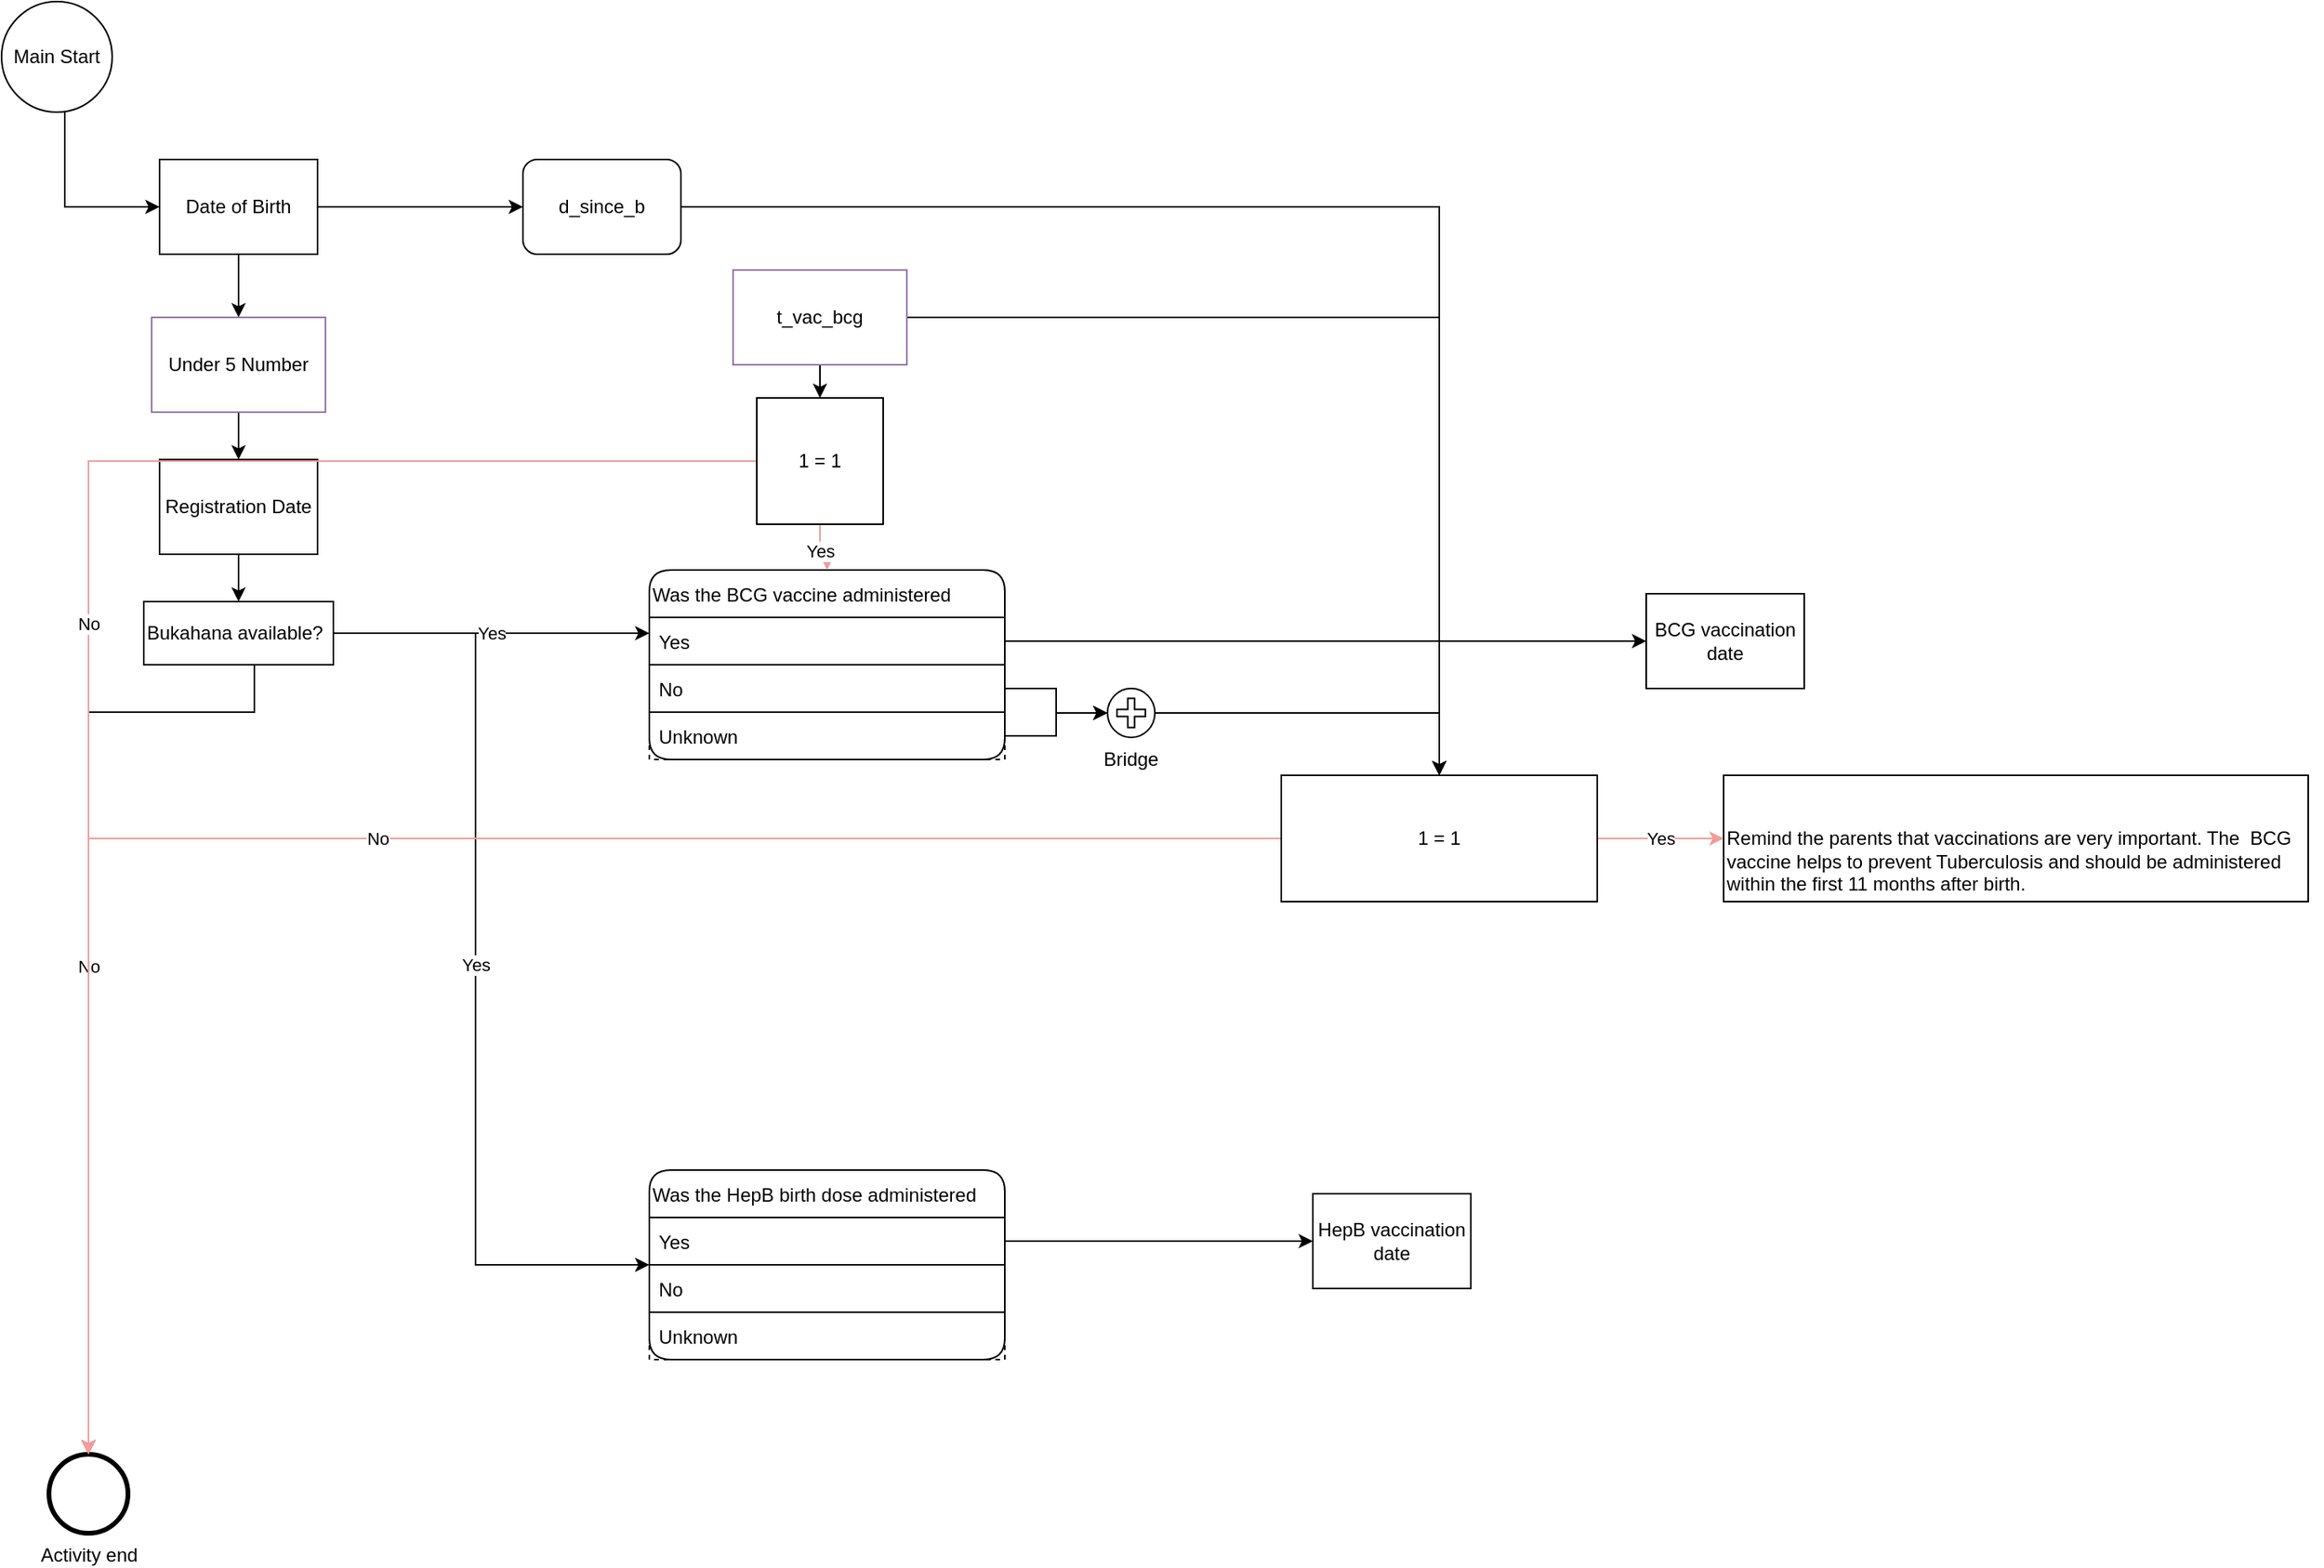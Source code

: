<mxfile version="27.1.6">
  <diagram name="Page-1" id="VAMlcWt9ZfQsrERwl7G1">
    <mxGraphModel dx="1617" dy="937" grid="1" gridSize="10" guides="1" tooltips="1" connect="1" arrows="1" fold="1" page="1" pageScale="1" pageWidth="827" pageHeight="1169" math="0" shadow="0">
      <root>
        <mxCell id="0" />
        <mxCell id="1" parent="0" />
        <mxCell id="uKV6401G0jy6ZUsrKqNN-36" style="edgeStyle=orthogonalEdgeStyle;rounded=0;orthogonalLoop=1;jettySize=auto;html=1;" parent="1" source="uKV6401G0jy6ZUsrKqNN-37" target="uKV6401G0jy6ZUsrKqNN-40" edge="1">
          <mxGeometry relative="1" as="geometry">
            <Array as="points">
              <mxPoint x="240" y="410" />
            </Array>
          </mxGeometry>
        </mxCell>
        <object label="Main Start" odk_type="start" form_id="questionaire" name="s_" id="uKV6401G0jy6ZUsrKqNN-37">
          <mxCell style="ellipse;whiteSpace=wrap;html=1;aspect=fixed;fontColor=default;" parent="1" vertex="1">
            <mxGeometry x="200" y="280" width="70" height="70" as="geometry" />
          </mxCell>
        </object>
        <mxCell id="uKV6401G0jy6ZUsrKqNN-38" style="edgeStyle=orthogonalEdgeStyle;rounded=0;orthogonalLoop=1;jettySize=auto;html=1;" parent="1" source="uKV6401G0jy6ZUsrKqNN-40" target="uKV6401G0jy6ZUsrKqNN-42" edge="1">
          <mxGeometry relative="1" as="geometry" />
        </mxCell>
        <mxCell id="uKV6401G0jy6ZUsrKqNN-74" style="edgeStyle=orthogonalEdgeStyle;rounded=0;orthogonalLoop=1;jettySize=auto;html=1;" parent="1" source="uKV6401G0jy6ZUsrKqNN-40" target="uKV6401G0jy6ZUsrKqNN-73" edge="1">
          <mxGeometry relative="1" as="geometry" />
        </mxCell>
        <object label="&lt;div&gt;Date of Birth&lt;/div&gt;" odk_type="date" name="date_of_birth" id="uKV6401G0jy6ZUsrKqNN-40">
          <mxCell style="shape=mxgraph.bpmn.task2;whiteSpace=wrap;html=1;fixedSize=1;points=[[0.25,0,0],[0.5,0,0],[0.75,0,0],[1,0.25,0],[1,0.5,0],[1,0.75,0],[0.75,1,0],[0.5,1,0],[0.25,1,0],[0,0.75,0],[0,0.5,0],[0,0.25,0]];rectStyle=rounded;size=10;container=1;expand=0;collapsible=0;taskMarker=user;fillColor=none;" parent="1" vertex="1">
            <mxGeometry x="300" y="380" width="100" height="60" as="geometry" />
          </mxCell>
        </object>
        <mxCell id="uKV6401G0jy6ZUsrKqNN-41" style="edgeStyle=orthogonalEdgeStyle;rounded=0;orthogonalLoop=1;jettySize=auto;html=1;" parent="1" source="uKV6401G0jy6ZUsrKqNN-42" target="uKV6401G0jy6ZUsrKqNN-44" edge="1">
          <mxGeometry relative="1" as="geometry" />
        </mxCell>
        <object label="&lt;div&gt;Under 5 Number&lt;/div&gt;" odk_type="text" name="t_" id="uKV6401G0jy6ZUsrKqNN-42">
          <mxCell style="shape=mxgraph.bpmn.task2;whiteSpace=wrap;html=1;fixedSize=1;points=[[0.25,0,0],[0.5,0,0],[0.75,0,0],[1,0.25,0],[1,0.5,0],[1,0.75,0],[0.75,1,0],[0.5,1,0],[0.25,1,0],[0,0.75,0],[0,0.5,0],[0,0.25,0]];rectStyle=rounded;size=10;container=1;expand=0;collapsible=0;taskMarker=user;fillColor=none;strokeColor=#9673a6;" parent="1" vertex="1">
            <mxGeometry x="295" y="480" width="110" height="60" as="geometry" />
          </mxCell>
        </object>
        <mxCell id="uKV6401G0jy6ZUsrKqNN-43" style="edgeStyle=orthogonalEdgeStyle;rounded=0;orthogonalLoop=1;jettySize=auto;html=1;" parent="1" source="uKV6401G0jy6ZUsrKqNN-44" target="uKV6401G0jy6ZUsrKqNN-47" edge="1">
          <mxGeometry relative="1" as="geometry" />
        </mxCell>
        <object label="&lt;div&gt;Registration Date&lt;/div&gt;" odk_type="date" name="d_" id="uKV6401G0jy6ZUsrKqNN-44">
          <mxCell style="shape=mxgraph.bpmn.task2;whiteSpace=wrap;html=1;fixedSize=1;points=[[0.25,0,0],[0.5,0,0],[0.75,0,0],[1,0.25,0],[1,0.5,0],[1,0.75,0],[0.75,1,0],[0.5,1,0],[0.25,1,0],[0,0.75,0],[0,0.5,0],[0,0.25,0]];rectStyle=rounded;size=10;container=1;expand=0;collapsible=0;taskMarker=user;fillColor=none;" parent="1" vertex="1">
            <mxGeometry x="300" y="570" width="100" height="60" as="geometry" />
          </mxCell>
        </object>
        <mxCell id="uKV6401G0jy6ZUsrKqNN-45" value="Yes" style="edgeStyle=orthogonalEdgeStyle;rounded=0;orthogonalLoop=1;jettySize=auto;html=1;strokeColor=#000000;fillColor=#F8CECC;" parent="1" source="uKV6401G0jy6ZUsrKqNN-47" target="uKV6401G0jy6ZUsrKqNN-49" edge="1">
          <mxGeometry relative="1" as="geometry">
            <mxPoint x="500" y="680" as="targetPoint" />
            <Array as="points">
              <mxPoint x="560" y="680" />
              <mxPoint x="560" y="680" />
            </Array>
          </mxGeometry>
        </mxCell>
        <mxCell id="uKV6401G0jy6ZUsrKqNN-46" value="No" style="edgeStyle=orthogonalEdgeStyle;rounded=0;orthogonalLoop=1;jettySize=auto;html=1;strokeColor=#000000;fillColor=#F8CECC;" parent="1" source="uKV6401G0jy6ZUsrKqNN-47" target="uKV6401G0jy6ZUsrKqNN-48" edge="1">
          <mxGeometry x="-0.022" relative="1" as="geometry">
            <mxPoint x="360" y="730" as="targetPoint" />
            <Array as="points">
              <mxPoint x="360" y="730" />
              <mxPoint x="255" y="730" />
            </Array>
            <mxPoint as="offset" />
          </mxGeometry>
        </mxCell>
        <UserObject label="Bukahana available?" name="ask_" odk_type="select_one yesno" id="uKV6401G0jy6ZUsrKqNN-47">
          <mxCell style="html=1;whiteSpace=wrap;fillColor=none;rounded=0;strokeColor=default;align=left;points=[[0.25,0,0],[0.5,0,0],[0.75,0,0],[1,0.25,0],[1,0.5,0],[1,0.75,0],[0.75,1,0],[0.5,1,0],[0.25,1,0],[0,0.75,0],[0,0.5,0],[0,0.25,0]];shape=mxgraph.bpmn.task2;rectStyle=rounded;size=10;container=1;expand=0;collapsible=0;taskMarker=abstract;" parent="1" vertex="1">
            <mxGeometry x="290" y="660" width="120" height="40" as="geometry" />
          </mxCell>
        </UserObject>
        <object label="Activity end" name="next_" odk_type="activity_end" id="uKV6401G0jy6ZUsrKqNN-48">
          <mxCell style="points=[[0.145,0.145,0],[0.5,0,0],[0.855,0.145,0],[1,0.5,0],[0.855,0.855,0],[0.5,1,0],[0.145,0.855,0],[0,0.5,0]];shape=mxgraph.bpmn.event;html=1;verticalLabelPosition=bottom;labelBackgroundColor=#ffffff;verticalAlign=top;align=center;perimeter=ellipsePerimeter;outlineConnect=0;aspect=fixed;outline=end;symbol=terminate2;strokeColor=default;" parent="1" vertex="1">
            <mxGeometry x="230" y="1200" width="50" height="50" as="geometry" />
          </mxCell>
        </object>
        <UserObject label="Was the BCG vaccine administered" name="select_" odk_type="select_one" filter="" id="uKV6401G0jy6ZUsrKqNN-49">
          <mxCell style="swimlane;fontStyle=0;childLayout=stackLayout;horizontal=1;startSize=30;horizontalStack=0;resizeParent=1;resizeParentMax=0;resizeLast=0;collapsible=0;marginBottom=0;fontColor=#000000;rounded=1;fillColor=none;strokeColor=default;align=left;" parent="1" vertex="1">
            <mxGeometry x="610" y="640" width="225" height="120" as="geometry" />
          </mxCell>
        </UserObject>
        <UserObject label="Yes" name="opt_1" odk_type="select_option" id="uKV6401G0jy6ZUsrKqNN-50">
          <mxCell style="text;strokeColor=default;fillColor=none;align=left;verticalAlign=middle;spacingLeft=4;spacingRight=4;overflow=hidden;points=[[0,0.5],[1,0.5]];portConstraint=eastwest;rotatable=0;fontColor=#000000;rounded=0;dashed=1;" parent="uKV6401G0jy6ZUsrKqNN-49" vertex="1">
            <mxGeometry y="30" width="225" height="30" as="geometry" />
          </mxCell>
        </UserObject>
        <UserObject label="No" name="opt_2" odk_type="select_option" id="uKV6401G0jy6ZUsrKqNN-51">
          <mxCell style="text;strokeColor=default;fillColor=none;align=left;verticalAlign=middle;spacingLeft=4;spacingRight=4;overflow=hidden;points=[[0,0.5],[1,0.5]];portConstraint=eastwest;rotatable=0;fontColor=#000000;rounded=0;dashed=1;" parent="uKV6401G0jy6ZUsrKqNN-49" vertex="1">
            <mxGeometry y="60" width="225" height="30" as="geometry" />
          </mxCell>
        </UserObject>
        <UserObject label="Unknown" name="opt_3" odk_type="select_option" id="uKV6401G0jy6ZUsrKqNN-52">
          <mxCell style="text;strokeColor=default;fillColor=none;align=left;verticalAlign=middle;spacingLeft=4;spacingRight=4;overflow=hidden;points=[[0,0.5],[1,0.5]];portConstraint=eastwest;rotatable=0;fontColor=#000000;rounded=0;dashed=1;" parent="uKV6401G0jy6ZUsrKqNN-49" vertex="1">
            <mxGeometry y="90" width="225" height="30" as="geometry" />
          </mxCell>
        </UserObject>
        <UserObject label="Was the HepB birth dose administered" name="select_" odk_type="select_one" filter="" id="uKV6401G0jy6ZUsrKqNN-53">
          <mxCell style="swimlane;fontStyle=0;childLayout=stackLayout;horizontal=1;startSize=30;horizontalStack=0;resizeParent=1;resizeParentMax=0;resizeLast=0;collapsible=0;marginBottom=0;fontColor=#000000;rounded=1;fillColor=none;strokeColor=default;align=left;" parent="1" vertex="1">
            <mxGeometry x="610" y="1020" width="225" height="120" as="geometry" />
          </mxCell>
        </UserObject>
        <UserObject label="Yes" name="opt_1" odk_type="select_option" id="uKV6401G0jy6ZUsrKqNN-54">
          <mxCell style="text;strokeColor=default;fillColor=none;align=left;verticalAlign=middle;spacingLeft=4;spacingRight=4;overflow=hidden;points=[[0,0.5],[1,0.5]];portConstraint=eastwest;rotatable=0;fontColor=#000000;rounded=0;dashed=1;" parent="uKV6401G0jy6ZUsrKqNN-53" vertex="1">
            <mxGeometry y="30" width="225" height="30" as="geometry" />
          </mxCell>
        </UserObject>
        <UserObject label="No" name="opt_2" odk_type="select_option" id="uKV6401G0jy6ZUsrKqNN-55">
          <mxCell style="text;strokeColor=default;fillColor=none;align=left;verticalAlign=middle;spacingLeft=4;spacingRight=4;overflow=hidden;points=[[0,0.5],[1,0.5]];portConstraint=eastwest;rotatable=0;fontColor=#000000;rounded=0;dashed=1;" parent="uKV6401G0jy6ZUsrKqNN-53" vertex="1">
            <mxGeometry y="60" width="225" height="30" as="geometry" />
          </mxCell>
        </UserObject>
        <UserObject label="Unknown" name="opt_3" odk_type="select_option" id="uKV6401G0jy6ZUsrKqNN-56">
          <mxCell style="text;strokeColor=default;fillColor=none;align=left;verticalAlign=middle;spacingLeft=4;spacingRight=4;overflow=hidden;points=[[0,0.5],[1,0.5]];portConstraint=eastwest;rotatable=0;fontColor=#000000;rounded=0;dashed=1;" parent="uKV6401G0jy6ZUsrKqNN-53" vertex="1">
            <mxGeometry y="90" width="225" height="30" as="geometry" />
          </mxCell>
        </UserObject>
        <object label="&lt;div&gt;BCG vaccination date&lt;/div&gt;" odk_type="date" name="d_" constraint="${date_of_birth} &lt;= .  and . &lt;= today()" constraint_message="date cannot be in the future" id="uKV6401G0jy6ZUsrKqNN-57">
          <mxCell style="shape=mxgraph.bpmn.task2;whiteSpace=wrap;html=1;fixedSize=1;points=[[0.25,0,0],[0.5,0,0],[0.75,0,0],[1,0.25,0],[1,0.5,0],[1,0.75,0],[0.75,1,0],[0.5,1,0],[0.25,1,0],[0,0.75,0],[0,0.5,0],[0,0.25,0]];rectStyle=rounded;size=10;container=1;expand=0;collapsible=0;taskMarker=user;fillColor=none;" parent="1" vertex="1">
            <mxGeometry x="1241" y="655" width="100" height="60" as="geometry" />
          </mxCell>
        </object>
        <mxCell id="uKV6401G0jy6ZUsrKqNN-58" style="edgeStyle=orthogonalEdgeStyle;rounded=0;orthogonalLoop=1;jettySize=auto;html=1;" parent="1" source="uKV6401G0jy6ZUsrKqNN-50" target="uKV6401G0jy6ZUsrKqNN-57" edge="1">
          <mxGeometry relative="1" as="geometry" />
        </mxCell>
        <object label="HepB vaccination date" odk_type="date" name="d_" id="uKV6401G0jy6ZUsrKqNN-59">
          <mxCell style="shape=mxgraph.bpmn.task2;whiteSpace=wrap;html=1;fixedSize=1;points=[[0.25,0,0],[0.5,0,0],[0.75,0,0],[1,0.25,0],[1,0.5,0],[1,0.75,0],[0.75,1,0],[0.5,1,0],[0.25,1,0],[0,0.75,0],[0,0.5,0],[0,0.25,0]];rectStyle=rounded;size=10;container=1;expand=0;collapsible=0;taskMarker=user;fillColor=none;" parent="1" vertex="1">
            <mxGeometry x="1030" y="1035" width="100" height="60" as="geometry" />
          </mxCell>
        </object>
        <mxCell id="uKV6401G0jy6ZUsrKqNN-60" style="edgeStyle=orthogonalEdgeStyle;rounded=0;orthogonalLoop=1;jettySize=auto;html=1;" parent="1" source="uKV6401G0jy6ZUsrKqNN-54" target="uKV6401G0jy6ZUsrKqNN-59" edge="1">
          <mxGeometry relative="1" as="geometry" />
        </mxCell>
        <mxCell id="uKV6401G0jy6ZUsrKqNN-61" value="Yes" style="edgeStyle=orthogonalEdgeStyle;rounded=0;orthogonalLoop=1;jettySize=auto;html=1;strokeColor=#000000;fillColor=#F8CECC;" parent="1" source="uKV6401G0jy6ZUsrKqNN-47" target="uKV6401G0jy6ZUsrKqNN-53" edge="1">
          <mxGeometry relative="1" as="geometry">
            <mxPoint x="740" y="960" as="targetPoint" />
            <mxPoint x="500" y="1010" as="sourcePoint" />
            <Array as="points">
              <mxPoint x="500" y="680" />
              <mxPoint x="500" y="1080" />
            </Array>
          </mxGeometry>
        </mxCell>
        <mxCell id="uKV6401G0jy6ZUsrKqNN-78" style="edgeStyle=orthogonalEdgeStyle;rounded=0;orthogonalLoop=1;jettySize=auto;html=1;" parent="1" source="uKV6401G0jy6ZUsrKqNN-65" target="uKV6401G0jy6ZUsrKqNN-77" edge="1">
          <mxGeometry relative="1" as="geometry" />
        </mxCell>
        <object label="Bridge" odk_type="bridge" id="uKV6401G0jy6ZUsrKqNN-65">
          <mxCell style="shape=mxgraph.bpmn.event;whiteSpace=wrap;html=1;backgroundOutline=1;points=[[0.145,0.145,0],[0.5,0,0],[0.855,0.145,0],[1,0.5,0],[0.855,0.855,0],[0.5,1,0],[0.145,0.855,0],[0,0.5,0]];verticalLabelPosition=bottom;labelBackgroundColor=#ffffff;verticalAlign=top;perimeter=ellipsePerimeter;outlineConnect=0;aspect=fixed;outline=eventInt;symbol=parallelMultiple;" parent="1" vertex="1">
            <mxGeometry x="900" y="715" width="30" height="31" as="geometry" />
          </mxCell>
        </object>
        <mxCell id="uKV6401G0jy6ZUsrKqNN-71" style="edgeStyle=orthogonalEdgeStyle;rounded=0;orthogonalLoop=1;jettySize=auto;html=1;" parent="1" source="uKV6401G0jy6ZUsrKqNN-52" target="uKV6401G0jy6ZUsrKqNN-65" edge="1">
          <mxGeometry relative="1" as="geometry" />
        </mxCell>
        <mxCell id="uKV6401G0jy6ZUsrKqNN-72" style="edgeStyle=orthogonalEdgeStyle;rounded=0;orthogonalLoop=1;jettySize=auto;html=1;" parent="1" source="uKV6401G0jy6ZUsrKqNN-51" target="uKV6401G0jy6ZUsrKqNN-65" edge="1">
          <mxGeometry relative="1" as="geometry" />
        </mxCell>
        <mxCell id="uKV6401G0jy6ZUsrKqNN-79" style="edgeStyle=orthogonalEdgeStyle;rounded=0;orthogonalLoop=1;jettySize=auto;html=1;" parent="1" source="uKV6401G0jy6ZUsrKqNN-73" target="uKV6401G0jy6ZUsrKqNN-77" edge="1">
          <mxGeometry relative="1" as="geometry" />
        </mxCell>
        <object label="&lt;div&gt;d_since_b&lt;/div&gt;" odk_type="calculate" name="d_" id="uKV6401G0jy6ZUsrKqNN-73">
          <mxCell style="rounded=1;whiteSpace=wrap;html=1;fillColor=none;strokeColor=default;points=[[0.25,0,0],[0.5,0,0],[0.75,0,0],[1,0.25,0],[1,0.5,0],[1,0.75,0],[0.75,1,0],[0.5,1,0],[0.25,1,0],[0,0.75,0],[0,0.5,0],[0,0.25,0]];shape=mxgraph.bpmn.task2;rectStyle=rounded;size=10;container=1;expand=0;collapsible=0;taskMarker=script;" parent="1" vertex="1">
            <mxGeometry x="530" y="380" width="100" height="60" as="geometry" />
          </mxCell>
        </object>
        <mxCell id="uKV6401G0jy6ZUsrKqNN-75" value="Yes" style="edgeStyle=orthogonalEdgeStyle;rounded=0;orthogonalLoop=1;jettySize=auto;html=1;strokeColor=#F19C99;fillColor=#F8CECC;" parent="1" source="uKV6401G0jy6ZUsrKqNN-77" target="uKV6401G0jy6ZUsrKqNN-80" edge="1">
          <mxGeometry relative="1" as="geometry">
            <mxPoint x="1130" y="810" as="targetPoint" />
          </mxGeometry>
        </mxCell>
        <mxCell id="uKV6401G0jy6ZUsrKqNN-76" value="No" style="edgeStyle=orthogonalEdgeStyle;rounded=0;orthogonalLoop=1;jettySize=auto;html=1;strokeColor=#F19C99;fillColor=#F8CECC;" parent="1" source="uKV6401G0jy6ZUsrKqNN-77" edge="1" target="uKV6401G0jy6ZUsrKqNN-48">
          <mxGeometry relative="1" as="geometry">
            <mxPoint x="960" y="810" as="targetPoint" />
          </mxGeometry>
        </mxCell>
        <UserObject label="1 = 1" name="r_" odk_type="rhombus" reference="" id="uKV6401G0jy6ZUsrKqNN-77">
          <mxCell style="whiteSpace=wrap;html=1;rounded=0;strokeColor=default;fillColor=none;points=[[0.25,0,0],[0.5,0,0],[0.75,0,0],[1,0.25,0],[1,0.5,0],[1,0.75,0],[0.75,1,0],[0.5,1,0],[0.25,1,0],[0,0.75,0],[0,0.5,0],[0,0.25,0]];shape=mxgraph.bpmn.task2;rectStyle=rounded;size=10;container=1;expand=0;collapsible=0;taskMarker=businessRule;" parent="1" vertex="1">
            <mxGeometry x="1010" y="770" width="200" height="80" as="geometry" />
          </mxCell>
        </UserObject>
        <object label="&lt;br&gt;&lt;br&gt;&lt;table width=&quot;377&quot; cellspacing=&quot;0&quot; cellpadding=&quot;0&quot; border=&quot;0&quot;&gt;&lt;colgroup&gt;&lt;col width=&quot;377&quot;&gt;&lt;/colgroup&gt;&lt;tbody&gt;&lt;tr height=&quot;20&quot;&gt;  &lt;td style=&quot;height:15.0pt;width:283pt&quot; width=&quot;377&quot; class=&quot;xl91&quot; height=&quot;20&quot;&gt;Remind the parents that vaccinations are very important. The&amp;nbsp; BCG vaccine helps to prevent Tuberculosis and should be administered within the first 11 months after birth.&amp;nbsp;&lt;/td&gt;&lt;/tr&gt;&lt;/tbody&gt;&lt;/table&gt;" odk_type="note" name="label_" id="uKV6401G0jy6ZUsrKqNN-80">
          <mxCell style="rounded=0;whiteSpace=wrap;html=1;align=left;fillColor=none;fontSize=12;strokeColor=default;points=[[0.25,0,0],[0.5,0,0],[0.75,0,0],[1,0.25,0],[1,0.5,0],[1,0.75,0],[0.75,1,0],[0.5,1,0],[0.25,1,0],[0,0.75,0],[0,0.5,0],[0,0.25,0]];shape=mxgraph.bpmn.task2;rectStyle=rounded;size=10;container=1;expand=0;collapsible=0;taskMarker=send;" parent="1" vertex="1">
            <mxGeometry x="1290" y="770" width="370" height="80" as="geometry" />
          </mxCell>
        </object>
        <mxCell id="eObNLl0OWFTAh-jxPU2k-9" style="edgeStyle=orthogonalEdgeStyle;rounded=0;orthogonalLoop=1;jettySize=auto;html=1;" edge="1" parent="1" source="eObNLl0OWFTAh-jxPU2k-6" target="uKV6401G0jy6ZUsrKqNN-77">
          <mxGeometry relative="1" as="geometry" />
        </mxCell>
        <mxCell id="eObNLl0OWFTAh-jxPU2k-13" style="edgeStyle=orthogonalEdgeStyle;rounded=0;orthogonalLoop=1;jettySize=auto;html=1;" edge="1" parent="1" source="eObNLl0OWFTAh-jxPU2k-6" target="eObNLl0OWFTAh-jxPU2k-12">
          <mxGeometry relative="1" as="geometry" />
        </mxCell>
        <object label="&lt;div&gt;t_vac_bcg&lt;/div&gt;" odk_type="text" name="t_" id="eObNLl0OWFTAh-jxPU2k-6">
          <mxCell style="shape=mxgraph.bpmn.task2;whiteSpace=wrap;html=1;fixedSize=1;points=[[0.25,0,0],[0.5,0,0],[0.75,0,0],[1,0.25,0],[1,0.5,0],[1,0.75,0],[0.75,1,0],[0.5,1,0],[0.25,1,0],[0,0.75,0],[0,0.5,0],[0,0.25,0]];rectStyle=rounded;size=10;container=1;expand=0;collapsible=0;taskMarker=user;fillColor=none;strokeColor=#9673a6;" vertex="1" parent="1">
            <mxGeometry x="663" y="450" width="110" height="60" as="geometry" />
          </mxCell>
        </object>
        <mxCell id="eObNLl0OWFTAh-jxPU2k-10" value="Yes" style="edgeStyle=orthogonalEdgeStyle;rounded=0;orthogonalLoop=1;jettySize=auto;html=1;strokeColor=#F19C99;fillColor=#F8CECC;" edge="1" source="eObNLl0OWFTAh-jxPU2k-12" parent="1" target="uKV6401G0jy6ZUsrKqNN-49">
          <mxGeometry relative="1" as="geometry">
            <mxPoint x="808" y="580" as="targetPoint" />
          </mxGeometry>
        </mxCell>
        <mxCell id="eObNLl0OWFTAh-jxPU2k-11" value="No" style="edgeStyle=orthogonalEdgeStyle;rounded=0;orthogonalLoop=1;jettySize=auto;html=1;strokeColor=#F19C99;fillColor=#F8CECC;" edge="1" source="eObNLl0OWFTAh-jxPU2k-12" parent="1" target="uKV6401G0jy6ZUsrKqNN-48">
          <mxGeometry relative="1" as="geometry">
            <mxPoint x="638" y="580" as="targetPoint" />
          </mxGeometry>
        </mxCell>
        <UserObject label="1 = 1" name="r_" odk_type="rhombus" reference="" id="eObNLl0OWFTAh-jxPU2k-12">
          <mxCell style="whiteSpace=wrap;html=1;rounded=0;strokeColor=default;fillColor=none;points=[[0.25,0,0],[0.5,0,0],[0.75,0,0],[1,0.25,0],[1,0.5,0],[1,0.75,0],[0.75,1,0],[0.5,1,0],[0.25,1,0],[0,0.75,0],[0,0.5,0],[0,0.25,0]];shape=mxgraph.bpmn.task2;rectStyle=rounded;size=10;container=1;expand=0;collapsible=0;taskMarker=businessRule;" vertex="1" parent="1">
            <mxGeometry x="678" y="531" width="80" height="80" as="geometry" />
          </mxCell>
        </UserObject>
      </root>
    </mxGraphModel>
  </diagram>
</mxfile>
